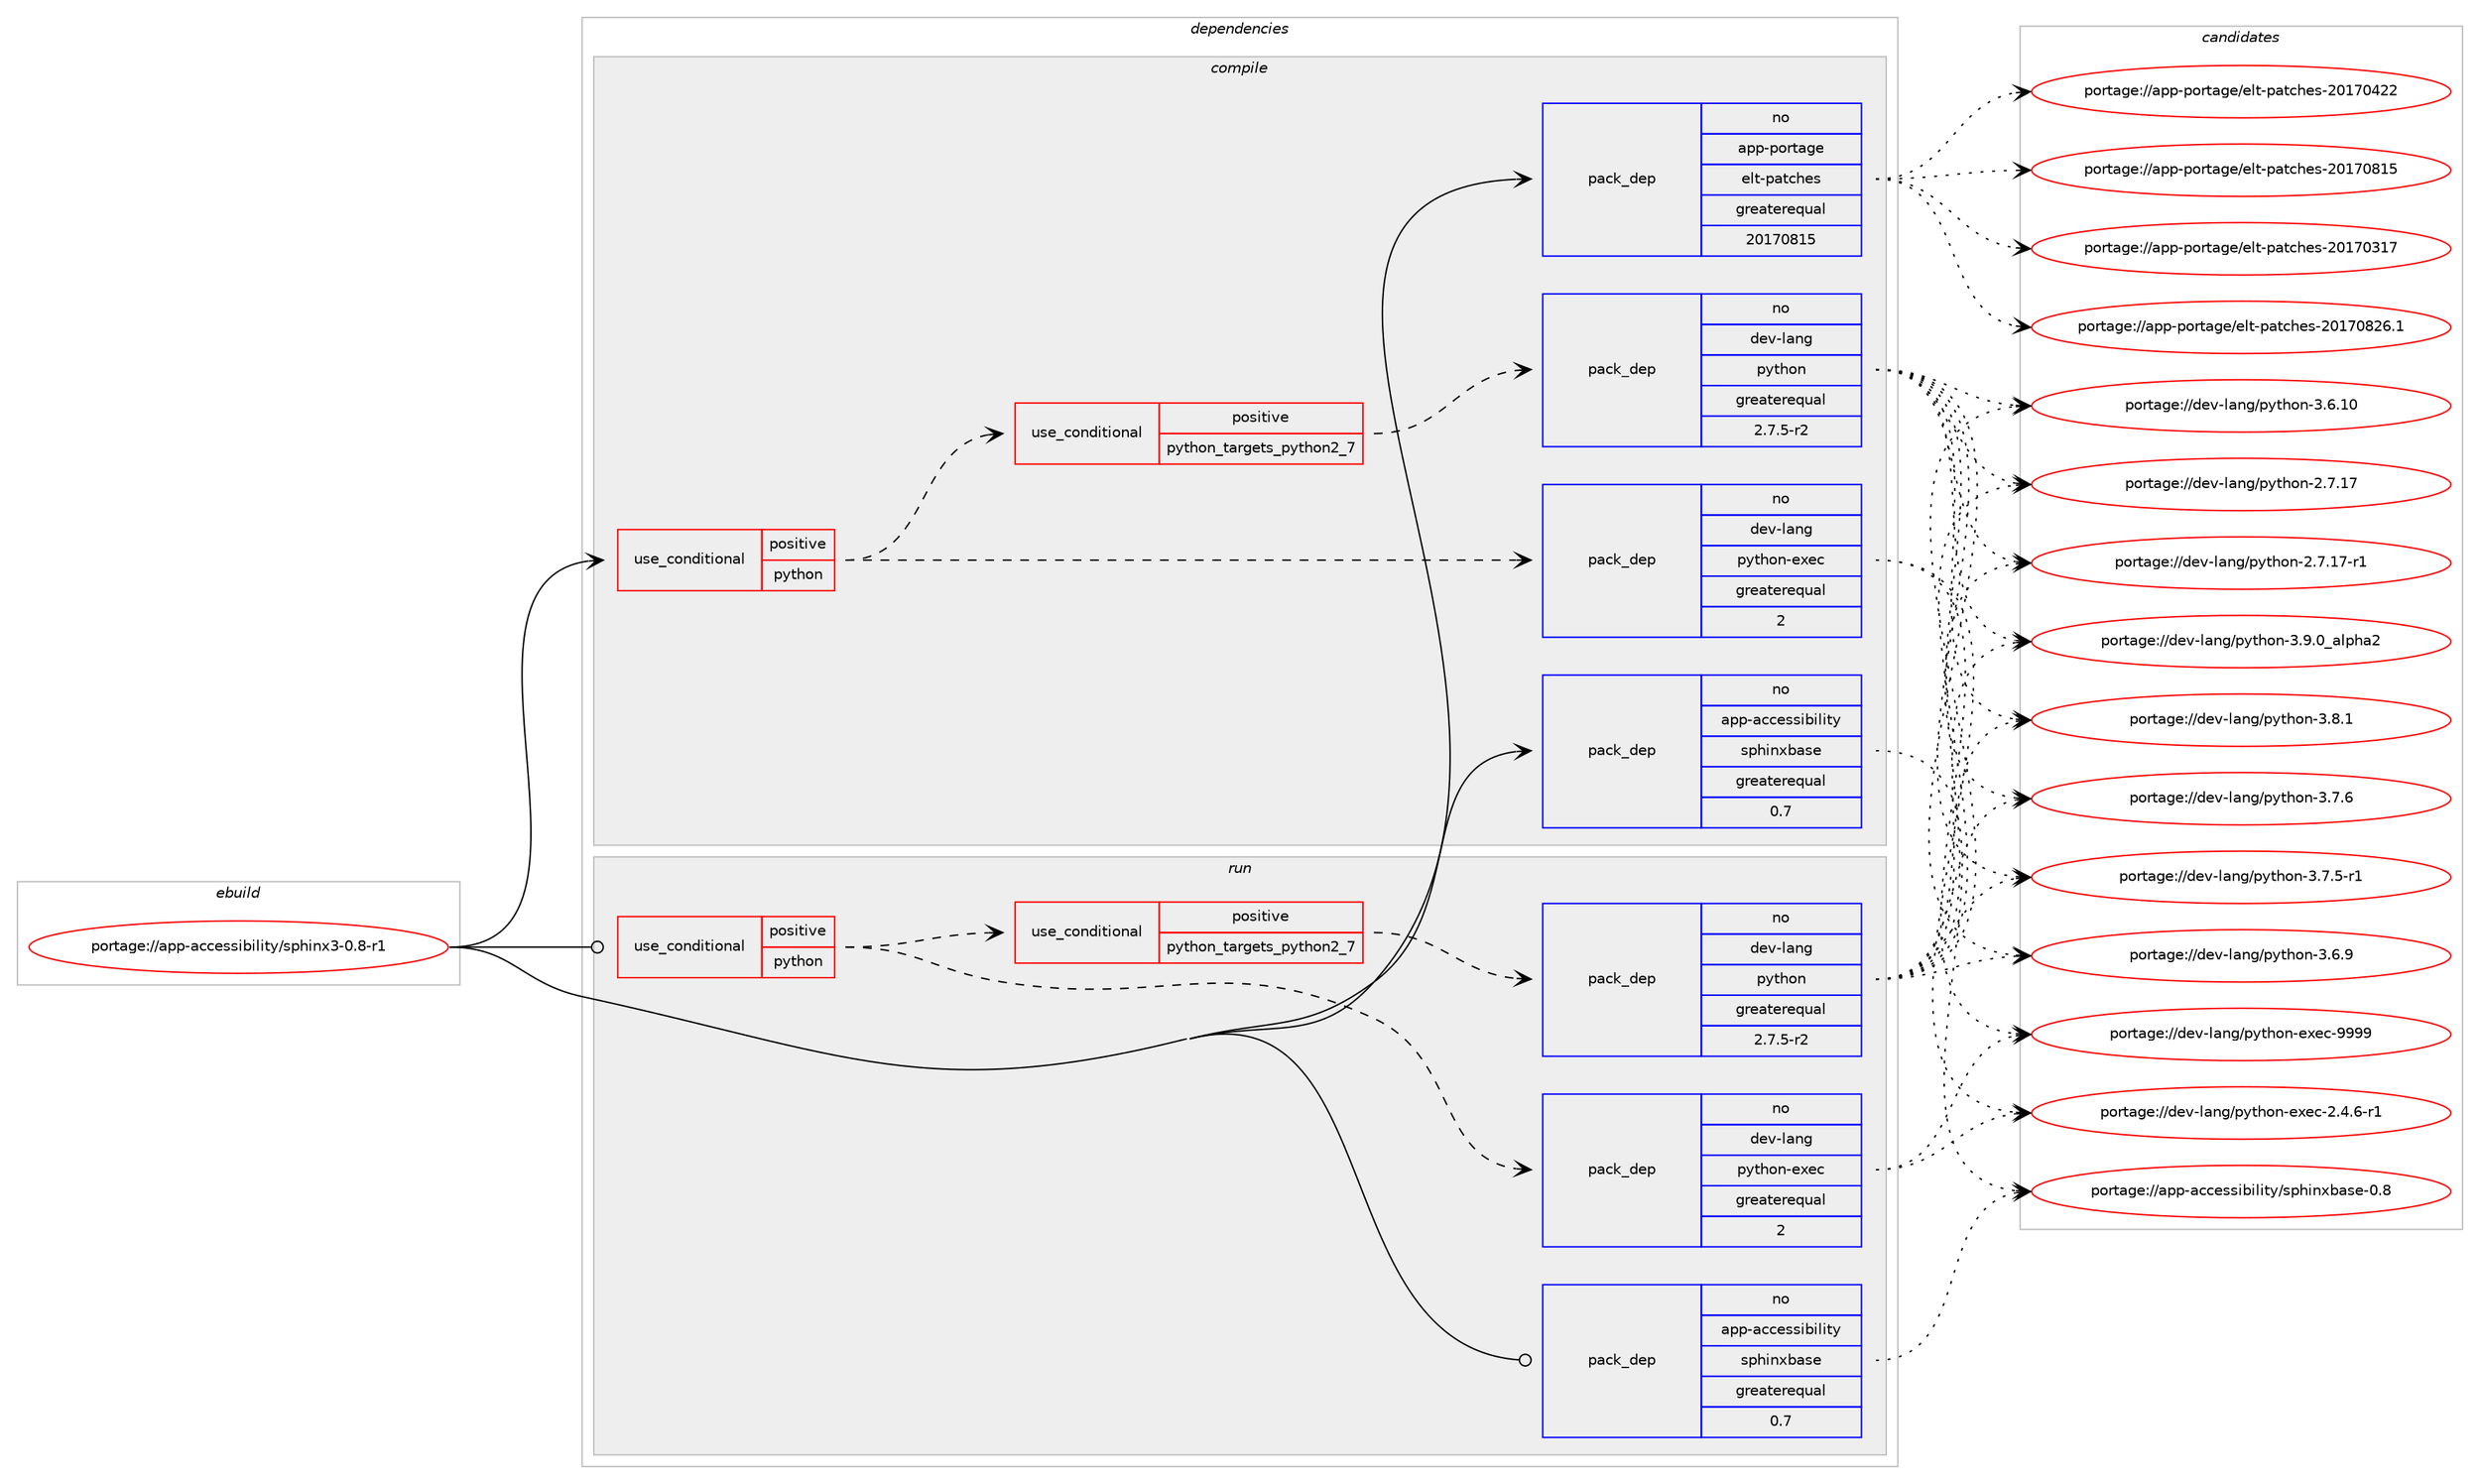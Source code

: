 digraph prolog {

# *************
# Graph options
# *************

newrank=true;
concentrate=true;
compound=true;
graph [rankdir=LR,fontname=Helvetica,fontsize=10,ranksep=1.5];#, ranksep=2.5, nodesep=0.2];
edge  [arrowhead=vee];
node  [fontname=Helvetica,fontsize=10];

# **********
# The ebuild
# **********

subgraph cluster_leftcol {
color=gray;
label=<<i>ebuild</i>>;
id [label="portage://app-accessibility/sphinx3-0.8-r1", color=red, width=4, href="../app-accessibility/sphinx3-0.8-r1.svg"];
}

# ****************
# The dependencies
# ****************

subgraph cluster_midcol {
color=gray;
label=<<i>dependencies</i>>;
subgraph cluster_compile {
fillcolor="#eeeeee";
style=filled;
label=<<i>compile</i>>;
subgraph cond155718 {
dependency658564 [label=<<TABLE BORDER="0" CELLBORDER="1" CELLSPACING="0" CELLPADDING="4"><TR><TD ROWSPAN="3" CELLPADDING="10">use_conditional</TD></TR><TR><TD>positive</TD></TR><TR><TD>python</TD></TR></TABLE>>, shape=none, color=red];
subgraph cond155719 {
dependency658565 [label=<<TABLE BORDER="0" CELLBORDER="1" CELLSPACING="0" CELLPADDING="4"><TR><TD ROWSPAN="3" CELLPADDING="10">use_conditional</TD></TR><TR><TD>positive</TD></TR><TR><TD>python_targets_python2_7</TD></TR></TABLE>>, shape=none, color=red];
subgraph pack494056 {
dependency658566 [label=<<TABLE BORDER="0" CELLBORDER="1" CELLSPACING="0" CELLPADDING="4" WIDTH="220"><TR><TD ROWSPAN="6" CELLPADDING="30">pack_dep</TD></TR><TR><TD WIDTH="110">no</TD></TR><TR><TD>dev-lang</TD></TR><TR><TD>python</TD></TR><TR><TD>greaterequal</TD></TR><TR><TD>2.7.5-r2</TD></TR></TABLE>>, shape=none, color=blue];
}
dependency658565:e -> dependency658566:w [weight=20,style="dashed",arrowhead="vee"];
}
dependency658564:e -> dependency658565:w [weight=20,style="dashed",arrowhead="vee"];
subgraph pack494057 {
dependency658567 [label=<<TABLE BORDER="0" CELLBORDER="1" CELLSPACING="0" CELLPADDING="4" WIDTH="220"><TR><TD ROWSPAN="6" CELLPADDING="30">pack_dep</TD></TR><TR><TD WIDTH="110">no</TD></TR><TR><TD>dev-lang</TD></TR><TR><TD>python-exec</TD></TR><TR><TD>greaterequal</TD></TR><TR><TD>2</TD></TR></TABLE>>, shape=none, color=blue];
}
dependency658564:e -> dependency658567:w [weight=20,style="dashed",arrowhead="vee"];
}
id:e -> dependency658564:w [weight=20,style="solid",arrowhead="vee"];
subgraph pack494058 {
dependency658568 [label=<<TABLE BORDER="0" CELLBORDER="1" CELLSPACING="0" CELLPADDING="4" WIDTH="220"><TR><TD ROWSPAN="6" CELLPADDING="30">pack_dep</TD></TR><TR><TD WIDTH="110">no</TD></TR><TR><TD>app-accessibility</TD></TR><TR><TD>sphinxbase</TD></TR><TR><TD>greaterequal</TD></TR><TR><TD>0.7</TD></TR></TABLE>>, shape=none, color=blue];
}
id:e -> dependency658568:w [weight=20,style="solid",arrowhead="vee"];
subgraph pack494059 {
dependency658569 [label=<<TABLE BORDER="0" CELLBORDER="1" CELLSPACING="0" CELLPADDING="4" WIDTH="220"><TR><TD ROWSPAN="6" CELLPADDING="30">pack_dep</TD></TR><TR><TD WIDTH="110">no</TD></TR><TR><TD>app-portage</TD></TR><TR><TD>elt-patches</TD></TR><TR><TD>greaterequal</TD></TR><TR><TD>20170815</TD></TR></TABLE>>, shape=none, color=blue];
}
id:e -> dependency658569:w [weight=20,style="solid",arrowhead="vee"];
}
subgraph cluster_compileandrun {
fillcolor="#eeeeee";
style=filled;
label=<<i>compile and run</i>>;
}
subgraph cluster_run {
fillcolor="#eeeeee";
style=filled;
label=<<i>run</i>>;
subgraph cond155720 {
dependency658570 [label=<<TABLE BORDER="0" CELLBORDER="1" CELLSPACING="0" CELLPADDING="4"><TR><TD ROWSPAN="3" CELLPADDING="10">use_conditional</TD></TR><TR><TD>positive</TD></TR><TR><TD>python</TD></TR></TABLE>>, shape=none, color=red];
subgraph cond155721 {
dependency658571 [label=<<TABLE BORDER="0" CELLBORDER="1" CELLSPACING="0" CELLPADDING="4"><TR><TD ROWSPAN="3" CELLPADDING="10">use_conditional</TD></TR><TR><TD>positive</TD></TR><TR><TD>python_targets_python2_7</TD></TR></TABLE>>, shape=none, color=red];
subgraph pack494060 {
dependency658572 [label=<<TABLE BORDER="0" CELLBORDER="1" CELLSPACING="0" CELLPADDING="4" WIDTH="220"><TR><TD ROWSPAN="6" CELLPADDING="30">pack_dep</TD></TR><TR><TD WIDTH="110">no</TD></TR><TR><TD>dev-lang</TD></TR><TR><TD>python</TD></TR><TR><TD>greaterequal</TD></TR><TR><TD>2.7.5-r2</TD></TR></TABLE>>, shape=none, color=blue];
}
dependency658571:e -> dependency658572:w [weight=20,style="dashed",arrowhead="vee"];
}
dependency658570:e -> dependency658571:w [weight=20,style="dashed",arrowhead="vee"];
subgraph pack494061 {
dependency658573 [label=<<TABLE BORDER="0" CELLBORDER="1" CELLSPACING="0" CELLPADDING="4" WIDTH="220"><TR><TD ROWSPAN="6" CELLPADDING="30">pack_dep</TD></TR><TR><TD WIDTH="110">no</TD></TR><TR><TD>dev-lang</TD></TR><TR><TD>python-exec</TD></TR><TR><TD>greaterequal</TD></TR><TR><TD>2</TD></TR></TABLE>>, shape=none, color=blue];
}
dependency658570:e -> dependency658573:w [weight=20,style="dashed",arrowhead="vee"];
}
id:e -> dependency658570:w [weight=20,style="solid",arrowhead="odot"];
subgraph pack494062 {
dependency658574 [label=<<TABLE BORDER="0" CELLBORDER="1" CELLSPACING="0" CELLPADDING="4" WIDTH="220"><TR><TD ROWSPAN="6" CELLPADDING="30">pack_dep</TD></TR><TR><TD WIDTH="110">no</TD></TR><TR><TD>app-accessibility</TD></TR><TR><TD>sphinxbase</TD></TR><TR><TD>greaterequal</TD></TR><TR><TD>0.7</TD></TR></TABLE>>, shape=none, color=blue];
}
id:e -> dependency658574:w [weight=20,style="solid",arrowhead="odot"];
}
}

# **************
# The candidates
# **************

subgraph cluster_choices {
rank=same;
color=gray;
label=<<i>candidates</i>>;

subgraph choice494056 {
color=black;
nodesep=1;
choice10010111845108971101034711212111610411111045514657464895971081121049750 [label="portage://dev-lang/python-3.9.0_alpha2", color=red, width=4,href="../dev-lang/python-3.9.0_alpha2.svg"];
choice100101118451089711010347112121116104111110455146564649 [label="portage://dev-lang/python-3.8.1", color=red, width=4,href="../dev-lang/python-3.8.1.svg"];
choice100101118451089711010347112121116104111110455146554654 [label="portage://dev-lang/python-3.7.6", color=red, width=4,href="../dev-lang/python-3.7.6.svg"];
choice1001011184510897110103471121211161041111104551465546534511449 [label="portage://dev-lang/python-3.7.5-r1", color=red, width=4,href="../dev-lang/python-3.7.5-r1.svg"];
choice100101118451089711010347112121116104111110455146544657 [label="portage://dev-lang/python-3.6.9", color=red, width=4,href="../dev-lang/python-3.6.9.svg"];
choice10010111845108971101034711212111610411111045514654464948 [label="portage://dev-lang/python-3.6.10", color=red, width=4,href="../dev-lang/python-3.6.10.svg"];
choice100101118451089711010347112121116104111110455046554649554511449 [label="portage://dev-lang/python-2.7.17-r1", color=red, width=4,href="../dev-lang/python-2.7.17-r1.svg"];
choice10010111845108971101034711212111610411111045504655464955 [label="portage://dev-lang/python-2.7.17", color=red, width=4,href="../dev-lang/python-2.7.17.svg"];
dependency658566:e -> choice10010111845108971101034711212111610411111045514657464895971081121049750:w [style=dotted,weight="100"];
dependency658566:e -> choice100101118451089711010347112121116104111110455146564649:w [style=dotted,weight="100"];
dependency658566:e -> choice100101118451089711010347112121116104111110455146554654:w [style=dotted,weight="100"];
dependency658566:e -> choice1001011184510897110103471121211161041111104551465546534511449:w [style=dotted,weight="100"];
dependency658566:e -> choice100101118451089711010347112121116104111110455146544657:w [style=dotted,weight="100"];
dependency658566:e -> choice10010111845108971101034711212111610411111045514654464948:w [style=dotted,weight="100"];
dependency658566:e -> choice100101118451089711010347112121116104111110455046554649554511449:w [style=dotted,weight="100"];
dependency658566:e -> choice10010111845108971101034711212111610411111045504655464955:w [style=dotted,weight="100"];
}
subgraph choice494057 {
color=black;
nodesep=1;
choice10010111845108971101034711212111610411111045101120101994557575757 [label="portage://dev-lang/python-exec-9999", color=red, width=4,href="../dev-lang/python-exec-9999.svg"];
choice10010111845108971101034711212111610411111045101120101994550465246544511449 [label="portage://dev-lang/python-exec-2.4.6-r1", color=red, width=4,href="../dev-lang/python-exec-2.4.6-r1.svg"];
dependency658567:e -> choice10010111845108971101034711212111610411111045101120101994557575757:w [style=dotted,weight="100"];
dependency658567:e -> choice10010111845108971101034711212111610411111045101120101994550465246544511449:w [style=dotted,weight="100"];
}
subgraph choice494058 {
color=black;
nodesep=1;
choice97112112459799991011151151059810510810511612147115112104105110120989711510145484656 [label="portage://app-accessibility/sphinxbase-0.8", color=red, width=4,href="../app-accessibility/sphinxbase-0.8.svg"];
dependency658568:e -> choice97112112459799991011151151059810510810511612147115112104105110120989711510145484656:w [style=dotted,weight="100"];
}
subgraph choice494059 {
color=black;
nodesep=1;
choice971121124511211111411697103101471011081164511297116991041011154550484955485650544649 [label="portage://app-portage/elt-patches-20170826.1", color=red, width=4,href="../app-portage/elt-patches-20170826.1.svg"];
choice97112112451121111141169710310147101108116451129711699104101115455048495548564953 [label="portage://app-portage/elt-patches-20170815", color=red, width=4,href="../app-portage/elt-patches-20170815.svg"];
choice97112112451121111141169710310147101108116451129711699104101115455048495548525050 [label="portage://app-portage/elt-patches-20170422", color=red, width=4,href="../app-portage/elt-patches-20170422.svg"];
choice97112112451121111141169710310147101108116451129711699104101115455048495548514955 [label="portage://app-portage/elt-patches-20170317", color=red, width=4,href="../app-portage/elt-patches-20170317.svg"];
dependency658569:e -> choice971121124511211111411697103101471011081164511297116991041011154550484955485650544649:w [style=dotted,weight="100"];
dependency658569:e -> choice97112112451121111141169710310147101108116451129711699104101115455048495548564953:w [style=dotted,weight="100"];
dependency658569:e -> choice97112112451121111141169710310147101108116451129711699104101115455048495548525050:w [style=dotted,weight="100"];
dependency658569:e -> choice97112112451121111141169710310147101108116451129711699104101115455048495548514955:w [style=dotted,weight="100"];
}
subgraph choice494060 {
color=black;
nodesep=1;
choice10010111845108971101034711212111610411111045514657464895971081121049750 [label="portage://dev-lang/python-3.9.0_alpha2", color=red, width=4,href="../dev-lang/python-3.9.0_alpha2.svg"];
choice100101118451089711010347112121116104111110455146564649 [label="portage://dev-lang/python-3.8.1", color=red, width=4,href="../dev-lang/python-3.8.1.svg"];
choice100101118451089711010347112121116104111110455146554654 [label="portage://dev-lang/python-3.7.6", color=red, width=4,href="../dev-lang/python-3.7.6.svg"];
choice1001011184510897110103471121211161041111104551465546534511449 [label="portage://dev-lang/python-3.7.5-r1", color=red, width=4,href="../dev-lang/python-3.7.5-r1.svg"];
choice100101118451089711010347112121116104111110455146544657 [label="portage://dev-lang/python-3.6.9", color=red, width=4,href="../dev-lang/python-3.6.9.svg"];
choice10010111845108971101034711212111610411111045514654464948 [label="portage://dev-lang/python-3.6.10", color=red, width=4,href="../dev-lang/python-3.6.10.svg"];
choice100101118451089711010347112121116104111110455046554649554511449 [label="portage://dev-lang/python-2.7.17-r1", color=red, width=4,href="../dev-lang/python-2.7.17-r1.svg"];
choice10010111845108971101034711212111610411111045504655464955 [label="portage://dev-lang/python-2.7.17", color=red, width=4,href="../dev-lang/python-2.7.17.svg"];
dependency658572:e -> choice10010111845108971101034711212111610411111045514657464895971081121049750:w [style=dotted,weight="100"];
dependency658572:e -> choice100101118451089711010347112121116104111110455146564649:w [style=dotted,weight="100"];
dependency658572:e -> choice100101118451089711010347112121116104111110455146554654:w [style=dotted,weight="100"];
dependency658572:e -> choice1001011184510897110103471121211161041111104551465546534511449:w [style=dotted,weight="100"];
dependency658572:e -> choice100101118451089711010347112121116104111110455146544657:w [style=dotted,weight="100"];
dependency658572:e -> choice10010111845108971101034711212111610411111045514654464948:w [style=dotted,weight="100"];
dependency658572:e -> choice100101118451089711010347112121116104111110455046554649554511449:w [style=dotted,weight="100"];
dependency658572:e -> choice10010111845108971101034711212111610411111045504655464955:w [style=dotted,weight="100"];
}
subgraph choice494061 {
color=black;
nodesep=1;
choice10010111845108971101034711212111610411111045101120101994557575757 [label="portage://dev-lang/python-exec-9999", color=red, width=4,href="../dev-lang/python-exec-9999.svg"];
choice10010111845108971101034711212111610411111045101120101994550465246544511449 [label="portage://dev-lang/python-exec-2.4.6-r1", color=red, width=4,href="../dev-lang/python-exec-2.4.6-r1.svg"];
dependency658573:e -> choice10010111845108971101034711212111610411111045101120101994557575757:w [style=dotted,weight="100"];
dependency658573:e -> choice10010111845108971101034711212111610411111045101120101994550465246544511449:w [style=dotted,weight="100"];
}
subgraph choice494062 {
color=black;
nodesep=1;
choice97112112459799991011151151059810510810511612147115112104105110120989711510145484656 [label="portage://app-accessibility/sphinxbase-0.8", color=red, width=4,href="../app-accessibility/sphinxbase-0.8.svg"];
dependency658574:e -> choice97112112459799991011151151059810510810511612147115112104105110120989711510145484656:w [style=dotted,weight="100"];
}
}

}
